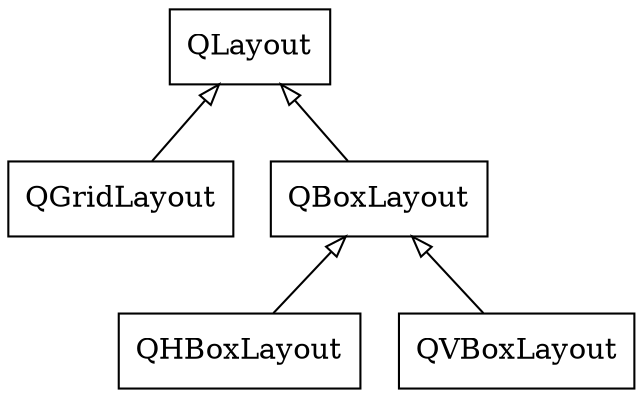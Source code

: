 digraph g{
  rankdir=BT
  node[shape=record]
  edge[arrowhead=empty]
  {QBoxLayout,QGridLayout}->QLayout
  {QHBoxLayout,QVBoxLayout}->QBoxLayout
}
